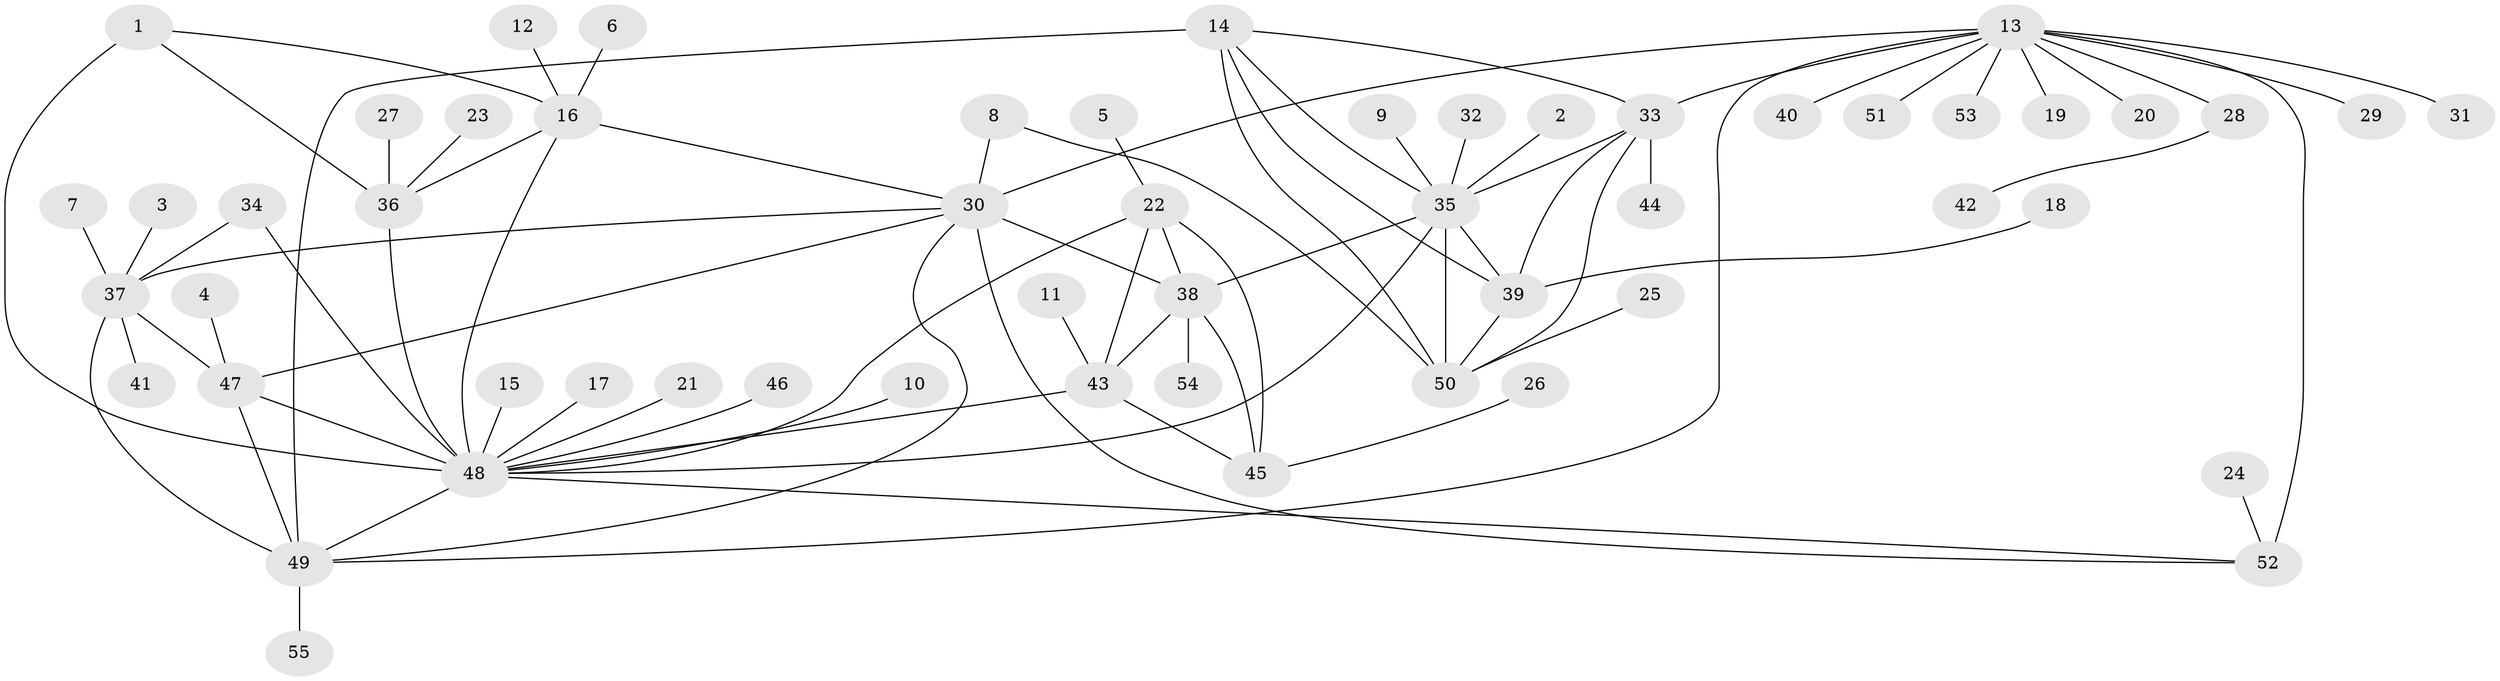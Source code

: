 // original degree distribution, {8: 0.08181818181818182, 10: 0.01818181818181818, 4: 0.02727272727272727, 6: 0.02727272727272727, 7: 0.03636363636363636, 12: 0.00909090909090909, 11: 0.01818181818181818, 9: 0.00909090909090909, 5: 0.00909090909090909, 2: 0.14545454545454545, 1: 0.6, 3: 0.01818181818181818}
// Generated by graph-tools (version 1.1) at 2025/26/03/09/25 03:26:38]
// undirected, 55 vertices, 81 edges
graph export_dot {
graph [start="1"]
  node [color=gray90,style=filled];
  1;
  2;
  3;
  4;
  5;
  6;
  7;
  8;
  9;
  10;
  11;
  12;
  13;
  14;
  15;
  16;
  17;
  18;
  19;
  20;
  21;
  22;
  23;
  24;
  25;
  26;
  27;
  28;
  29;
  30;
  31;
  32;
  33;
  34;
  35;
  36;
  37;
  38;
  39;
  40;
  41;
  42;
  43;
  44;
  45;
  46;
  47;
  48;
  49;
  50;
  51;
  52;
  53;
  54;
  55;
  1 -- 16 [weight=1.0];
  1 -- 36 [weight=1.0];
  1 -- 48 [weight=2.0];
  2 -- 35 [weight=1.0];
  3 -- 37 [weight=1.0];
  4 -- 47 [weight=1.0];
  5 -- 22 [weight=1.0];
  6 -- 16 [weight=1.0];
  7 -- 37 [weight=1.0];
  8 -- 30 [weight=1.0];
  8 -- 50 [weight=1.0];
  9 -- 35 [weight=1.0];
  10 -- 48 [weight=1.0];
  11 -- 43 [weight=1.0];
  12 -- 16 [weight=1.0];
  13 -- 19 [weight=1.0];
  13 -- 20 [weight=1.0];
  13 -- 28 [weight=1.0];
  13 -- 29 [weight=1.0];
  13 -- 30 [weight=3.0];
  13 -- 31 [weight=1.0];
  13 -- 33 [weight=1.0];
  13 -- 40 [weight=1.0];
  13 -- 49 [weight=1.0];
  13 -- 51 [weight=1.0];
  13 -- 52 [weight=3.0];
  13 -- 53 [weight=1.0];
  14 -- 33 [weight=1.0];
  14 -- 35 [weight=1.0];
  14 -- 39 [weight=1.0];
  14 -- 49 [weight=1.0];
  14 -- 50 [weight=1.0];
  15 -- 48 [weight=1.0];
  16 -- 30 [weight=1.0];
  16 -- 36 [weight=1.0];
  16 -- 48 [weight=2.0];
  17 -- 48 [weight=1.0];
  18 -- 39 [weight=1.0];
  21 -- 48 [weight=1.0];
  22 -- 38 [weight=2.0];
  22 -- 43 [weight=1.0];
  22 -- 45 [weight=1.0];
  22 -- 48 [weight=1.0];
  23 -- 36 [weight=1.0];
  24 -- 52 [weight=1.0];
  25 -- 50 [weight=1.0];
  26 -- 45 [weight=1.0];
  27 -- 36 [weight=1.0];
  28 -- 42 [weight=1.0];
  30 -- 37 [weight=1.0];
  30 -- 38 [weight=2.0];
  30 -- 47 [weight=1.0];
  30 -- 49 [weight=2.0];
  30 -- 52 [weight=1.0];
  32 -- 35 [weight=1.0];
  33 -- 35 [weight=1.0];
  33 -- 39 [weight=1.0];
  33 -- 44 [weight=1.0];
  33 -- 50 [weight=1.0];
  34 -- 37 [weight=1.0];
  34 -- 48 [weight=1.0];
  35 -- 38 [weight=1.0];
  35 -- 39 [weight=1.0];
  35 -- 48 [weight=1.0];
  35 -- 50 [weight=1.0];
  36 -- 48 [weight=2.0];
  37 -- 41 [weight=1.0];
  37 -- 47 [weight=1.0];
  37 -- 49 [weight=2.0];
  38 -- 43 [weight=2.0];
  38 -- 45 [weight=2.0];
  38 -- 54 [weight=1.0];
  39 -- 50 [weight=1.0];
  43 -- 45 [weight=1.0];
  43 -- 48 [weight=1.0];
  46 -- 48 [weight=1.0];
  47 -- 48 [weight=1.0];
  47 -- 49 [weight=2.0];
  48 -- 49 [weight=1.0];
  48 -- 52 [weight=1.0];
  49 -- 55 [weight=1.0];
}
